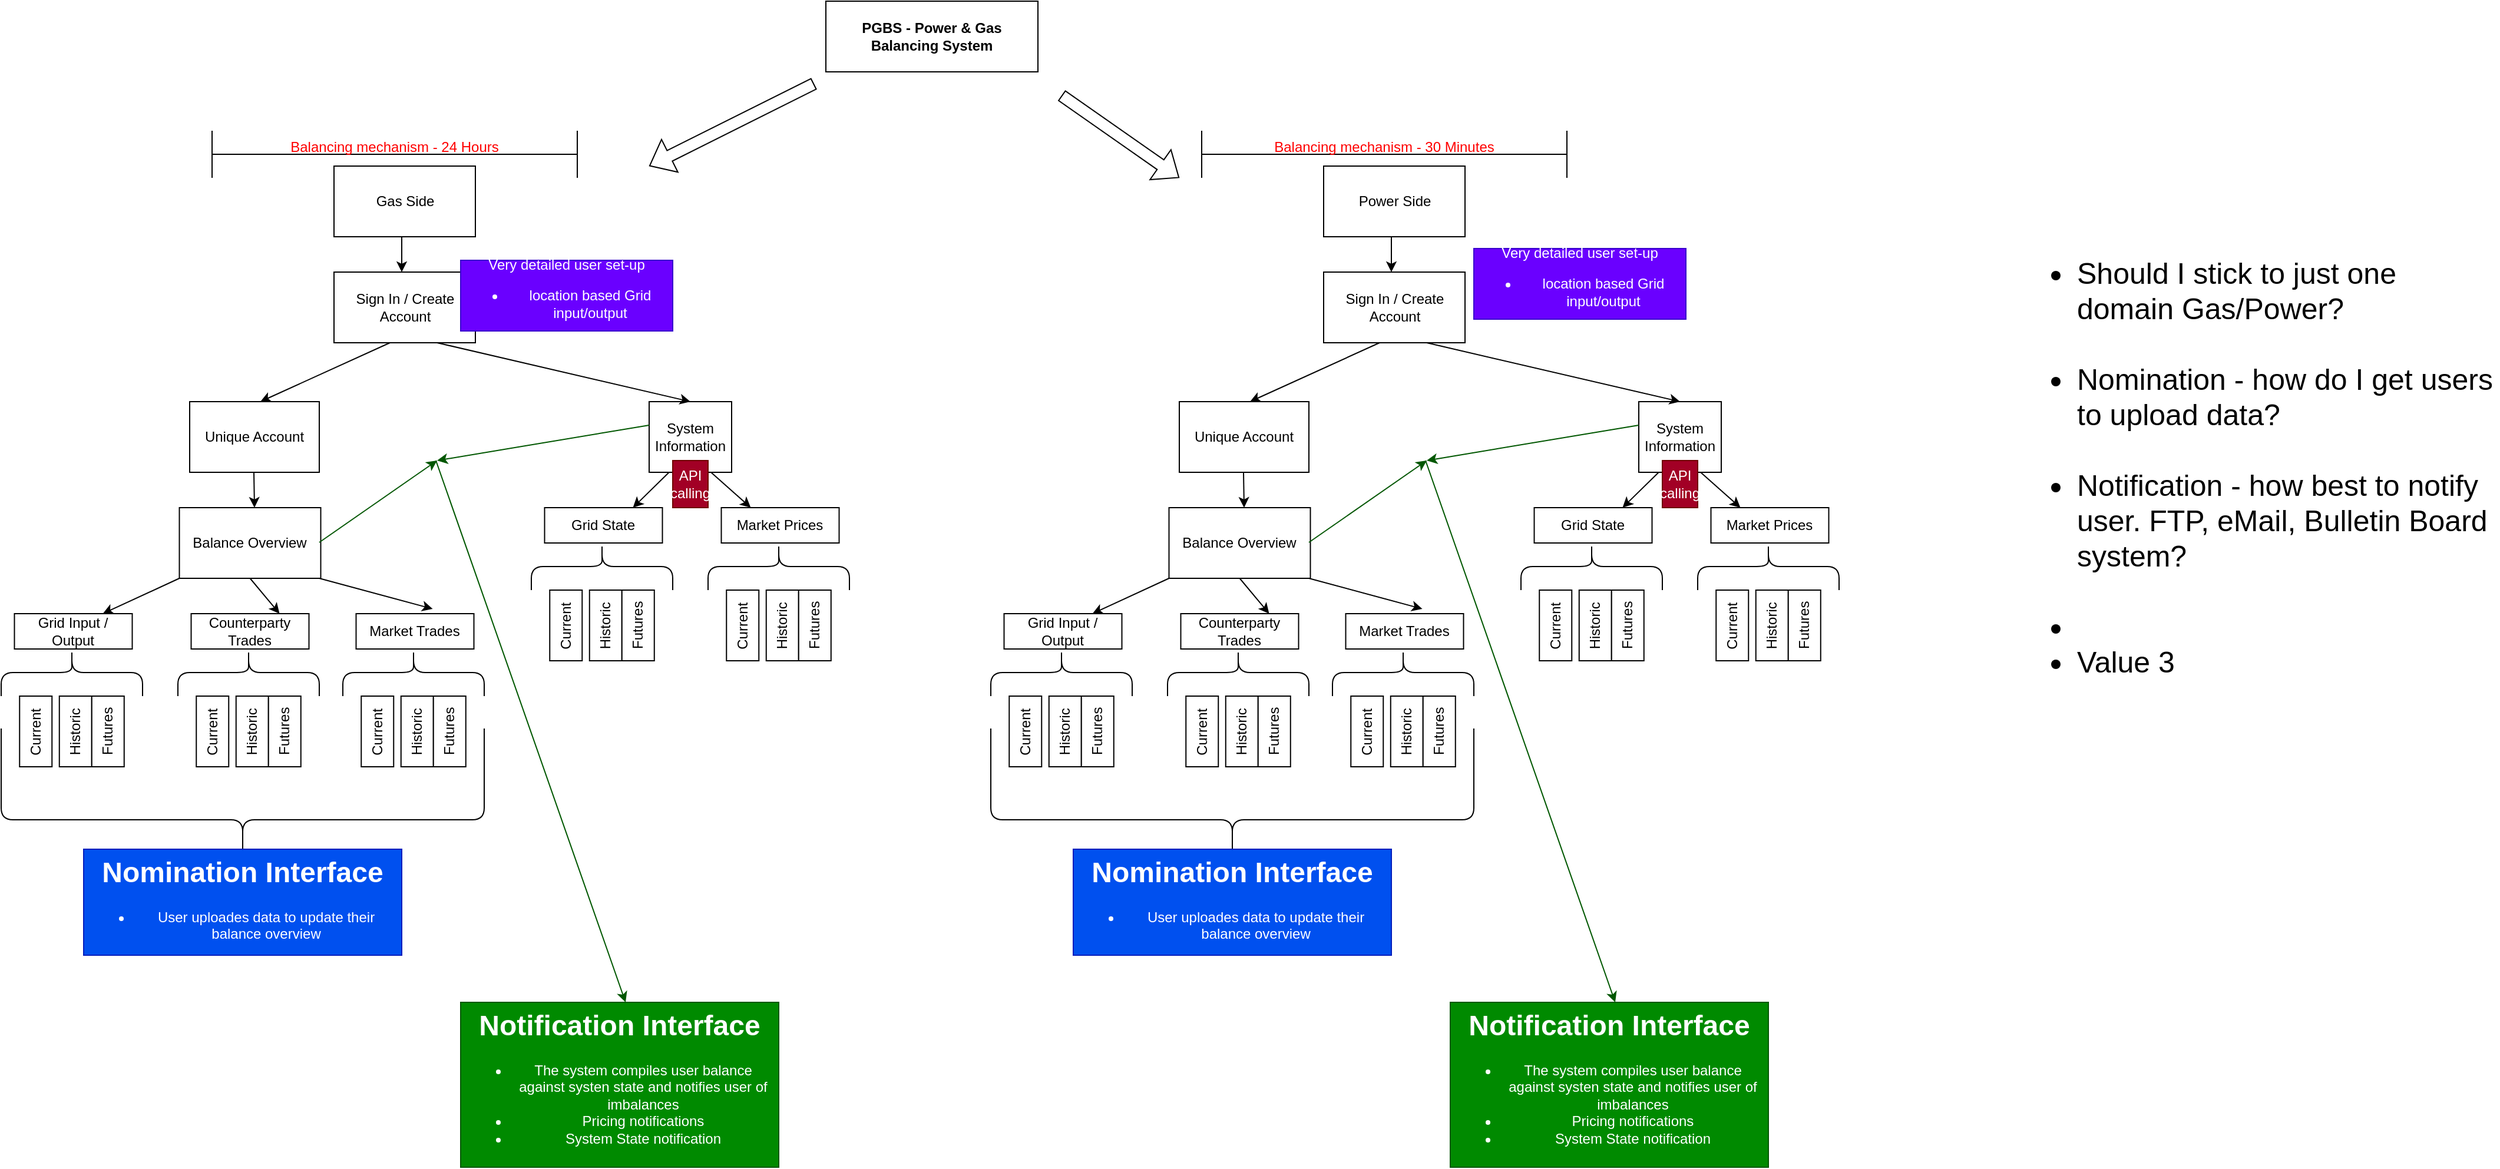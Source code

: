 <mxfile version="23.1.5" type="device">
  <diagram name="Page-1" id="bvBqd4YiS44uZ-rKz8OZ">
    <mxGraphModel dx="2666" dy="1069" grid="1" gridSize="10" guides="1" tooltips="1" connect="1" arrows="1" fold="1" page="1" pageScale="1" pageWidth="827" pageHeight="1169" math="0" shadow="0">
      <root>
        <mxCell id="0" />
        <mxCell id="1" parent="0" />
        <mxCell id="pTTNuhvIKUyOt209v0Gt-5" value="&lt;b&gt;PGBS - Power &amp;amp; Gas Balancing System&lt;/b&gt;" style="rounded=0;whiteSpace=wrap;html=1;" vertex="1" parent="1">
          <mxGeometry x="730" y="10" width="180" height="60" as="geometry" />
        </mxCell>
        <mxCell id="pTTNuhvIKUyOt209v0Gt-120" value="" style="group" vertex="1" connectable="0" parent="1">
          <mxGeometry x="30" y="200" width="720" height="800" as="geometry" />
        </mxCell>
        <mxCell id="pTTNuhvIKUyOt209v0Gt-12" value="" style="group" vertex="1" connectable="0" parent="pTTNuhvIKUyOt209v0Gt-120">
          <mxGeometry x="160" y="100" width="110" height="110" as="geometry" />
        </mxCell>
        <mxCell id="pTTNuhvIKUyOt209v0Gt-3" value="Unique Account" style="rounded=0;whiteSpace=wrap;html=1;" vertex="1" parent="pTTNuhvIKUyOt209v0Gt-12">
          <mxGeometry y="50" width="110" height="60" as="geometry" />
        </mxCell>
        <mxCell id="pTTNuhvIKUyOt209v0Gt-96" value="" style="endArrow=classic;html=1;rounded=0;" edge="1" parent="pTTNuhvIKUyOt209v0Gt-120">
          <mxGeometry width="50" height="50" relative="1" as="geometry">
            <mxPoint x="214.5" y="210" as="sourcePoint" />
            <mxPoint x="215" y="240" as="targetPoint" />
          </mxGeometry>
        </mxCell>
        <mxCell id="pTTNuhvIKUyOt209v0Gt-98" value="" style="group" vertex="1" connectable="0" parent="pTTNuhvIKUyOt209v0Gt-120">
          <mxGeometry y="240" width="410" height="220" as="geometry" />
        </mxCell>
        <mxCell id="pTTNuhvIKUyOt209v0Gt-8" value="Balance Overview" style="rounded=0;whiteSpace=wrap;html=1;" vertex="1" parent="pTTNuhvIKUyOt209v0Gt-98">
          <mxGeometry x="151.25" width="120" height="60" as="geometry" />
        </mxCell>
        <mxCell id="pTTNuhvIKUyOt209v0Gt-67" value="" style="group" vertex="1" connectable="0" parent="pTTNuhvIKUyOt209v0Gt-98">
          <mxGeometry y="90" width="120" height="130" as="geometry" />
        </mxCell>
        <mxCell id="pTTNuhvIKUyOt209v0Gt-68" value="Grid Input / Output" style="rounded=0;whiteSpace=wrap;html=1;" vertex="1" parent="pTTNuhvIKUyOt209v0Gt-67">
          <mxGeometry x="11.25" width="100" height="30" as="geometry" />
        </mxCell>
        <mxCell id="pTTNuhvIKUyOt209v0Gt-69" value="Current" style="rounded=0;whiteSpace=wrap;html=1;horizontal=0;" vertex="1" parent="pTTNuhvIKUyOt209v0Gt-67">
          <mxGeometry x="15.63" y="70" width="27.5" height="60" as="geometry" />
        </mxCell>
        <mxCell id="pTTNuhvIKUyOt209v0Gt-70" value="" style="shape=curlyBracket;whiteSpace=wrap;html=1;rounded=1;labelPosition=left;verticalLabelPosition=middle;align=right;verticalAlign=middle;rotation=90;" vertex="1" parent="pTTNuhvIKUyOt209v0Gt-67">
          <mxGeometry x="40" y="-10" width="40" height="120" as="geometry" />
        </mxCell>
        <mxCell id="pTTNuhvIKUyOt209v0Gt-71" value="Historic" style="rounded=0;whiteSpace=wrap;html=1;horizontal=0;" vertex="1" parent="pTTNuhvIKUyOt209v0Gt-67">
          <mxGeometry x="49.38" y="70" width="27.5" height="60" as="geometry" />
        </mxCell>
        <mxCell id="pTTNuhvIKUyOt209v0Gt-72" value="Futures" style="rounded=0;whiteSpace=wrap;html=1;horizontal=0;" vertex="1" parent="pTTNuhvIKUyOt209v0Gt-67">
          <mxGeometry x="76.88" y="70" width="27.5" height="60" as="geometry" />
        </mxCell>
        <mxCell id="pTTNuhvIKUyOt209v0Gt-74" value="" style="group" vertex="1" connectable="0" parent="pTTNuhvIKUyOt209v0Gt-98">
          <mxGeometry x="290" y="90" width="120" height="130" as="geometry" />
        </mxCell>
        <mxCell id="pTTNuhvIKUyOt209v0Gt-75" value="Market Trades" style="rounded=0;whiteSpace=wrap;html=1;" vertex="1" parent="pTTNuhvIKUyOt209v0Gt-74">
          <mxGeometry x="11.25" width="100" height="30" as="geometry" />
        </mxCell>
        <mxCell id="pTTNuhvIKUyOt209v0Gt-76" value="Current" style="rounded=0;whiteSpace=wrap;html=1;horizontal=0;" vertex="1" parent="pTTNuhvIKUyOt209v0Gt-74">
          <mxGeometry x="15.63" y="70" width="27.5" height="60" as="geometry" />
        </mxCell>
        <mxCell id="pTTNuhvIKUyOt209v0Gt-77" value="" style="shape=curlyBracket;whiteSpace=wrap;html=1;rounded=1;labelPosition=left;verticalLabelPosition=middle;align=right;verticalAlign=middle;rotation=90;" vertex="1" parent="pTTNuhvIKUyOt209v0Gt-74">
          <mxGeometry x="40" y="-10" width="40" height="120" as="geometry" />
        </mxCell>
        <mxCell id="pTTNuhvIKUyOt209v0Gt-78" value="Historic" style="rounded=0;whiteSpace=wrap;html=1;horizontal=0;" vertex="1" parent="pTTNuhvIKUyOt209v0Gt-74">
          <mxGeometry x="49.38" y="70" width="27.5" height="60" as="geometry" />
        </mxCell>
        <mxCell id="pTTNuhvIKUyOt209v0Gt-79" value="Futures" style="rounded=0;whiteSpace=wrap;html=1;horizontal=0;" vertex="1" parent="pTTNuhvIKUyOt209v0Gt-74">
          <mxGeometry x="76.88" y="70" width="27.5" height="60" as="geometry" />
        </mxCell>
        <mxCell id="pTTNuhvIKUyOt209v0Gt-81" value="" style="group" vertex="1" connectable="0" parent="pTTNuhvIKUyOt209v0Gt-98">
          <mxGeometry x="150" y="90" width="120" height="130" as="geometry" />
        </mxCell>
        <mxCell id="pTTNuhvIKUyOt209v0Gt-82" value="Counterparty Trades" style="rounded=0;whiteSpace=wrap;html=1;" vertex="1" parent="pTTNuhvIKUyOt209v0Gt-81">
          <mxGeometry x="11.25" width="100" height="30" as="geometry" />
        </mxCell>
        <mxCell id="pTTNuhvIKUyOt209v0Gt-83" value="Current" style="rounded=0;whiteSpace=wrap;html=1;horizontal=0;" vertex="1" parent="pTTNuhvIKUyOt209v0Gt-81">
          <mxGeometry x="15.63" y="70" width="27.5" height="60" as="geometry" />
        </mxCell>
        <mxCell id="pTTNuhvIKUyOt209v0Gt-84" value="" style="shape=curlyBracket;whiteSpace=wrap;html=1;rounded=1;labelPosition=left;verticalLabelPosition=middle;align=right;verticalAlign=middle;rotation=90;" vertex="1" parent="pTTNuhvIKUyOt209v0Gt-81">
          <mxGeometry x="40" y="-10" width="40" height="120" as="geometry" />
        </mxCell>
        <mxCell id="pTTNuhvIKUyOt209v0Gt-85" value="Historic" style="rounded=0;whiteSpace=wrap;html=1;horizontal=0;" vertex="1" parent="pTTNuhvIKUyOt209v0Gt-81">
          <mxGeometry x="49.38" y="70" width="27.5" height="60" as="geometry" />
        </mxCell>
        <mxCell id="pTTNuhvIKUyOt209v0Gt-86" value="Futures" style="rounded=0;whiteSpace=wrap;html=1;horizontal=0;" vertex="1" parent="pTTNuhvIKUyOt209v0Gt-81">
          <mxGeometry x="76.88" y="70" width="27.5" height="60" as="geometry" />
        </mxCell>
        <mxCell id="pTTNuhvIKUyOt209v0Gt-87" value="" style="endArrow=classic;html=1;rounded=0;entryX=0.75;entryY=0;entryDx=0;entryDy=0;exitX=0.5;exitY=1;exitDx=0;exitDy=0;" edge="1" parent="pTTNuhvIKUyOt209v0Gt-98" target="pTTNuhvIKUyOt209v0Gt-82" source="pTTNuhvIKUyOt209v0Gt-8">
          <mxGeometry width="50" height="50" relative="1" as="geometry">
            <mxPoint x="316.88" y="60" as="sourcePoint" />
            <mxPoint x="276.88" y="110" as="targetPoint" />
          </mxGeometry>
        </mxCell>
        <mxCell id="pTTNuhvIKUyOt209v0Gt-80" value="" style="endArrow=classic;html=1;rounded=0;entryX=0.75;entryY=0;entryDx=0;entryDy=0;exitX=0.833;exitY=1.067;exitDx=0;exitDy=0;exitPerimeter=0;" edge="1" parent="pTTNuhvIKUyOt209v0Gt-98">
          <mxGeometry width="50" height="50" relative="1" as="geometry">
            <mxPoint x="270.0" y="60" as="sourcePoint" />
            <mxPoint x="366.29" y="85.98" as="targetPoint" />
          </mxGeometry>
        </mxCell>
        <mxCell id="pTTNuhvIKUyOt209v0Gt-73" value="" style="endArrow=classic;html=1;rounded=0;entryX=0.75;entryY=0;entryDx=0;entryDy=0;exitX=0;exitY=1;exitDx=0;exitDy=0;" edge="1" parent="pTTNuhvIKUyOt209v0Gt-98" target="pTTNuhvIKUyOt209v0Gt-68" source="pTTNuhvIKUyOt209v0Gt-8">
          <mxGeometry width="50" height="50" relative="1" as="geometry">
            <mxPoint x="116.88" y="60" as="sourcePoint" />
            <mxPoint x="76.88" y="110" as="targetPoint" />
          </mxGeometry>
        </mxCell>
        <mxCell id="pTTNuhvIKUyOt209v0Gt-94" value="" style="endArrow=classic;html=1;rounded=0;fillColor=#008a00;strokeColor=#005700;" edge="1" parent="pTTNuhvIKUyOt209v0Gt-98">
          <mxGeometry width="50" height="50" relative="1" as="geometry">
            <mxPoint x="270" y="29.5" as="sourcePoint" />
            <mxPoint x="370" y="-40" as="targetPoint" />
          </mxGeometry>
        </mxCell>
        <mxCell id="pTTNuhvIKUyOt209v0Gt-101" value="" style="group" vertex="1" connectable="0" parent="pTTNuhvIKUyOt209v0Gt-120">
          <mxGeometry x="450" y="150" width="270" height="220" as="geometry" />
        </mxCell>
        <mxCell id="pTTNuhvIKUyOt209v0Gt-14" value="System Information" style="rounded=0;whiteSpace=wrap;html=1;" vertex="1" parent="pTTNuhvIKUyOt209v0Gt-101">
          <mxGeometry x="100" width="70" height="60" as="geometry" />
        </mxCell>
        <mxCell id="pTTNuhvIKUyOt209v0Gt-41" value="" style="group" vertex="1" connectable="0" parent="pTTNuhvIKUyOt209v0Gt-101">
          <mxGeometry x="150" y="90" width="120" height="130" as="geometry" />
        </mxCell>
        <mxCell id="pTTNuhvIKUyOt209v0Gt-18" value="Market Prices" style="rounded=0;whiteSpace=wrap;html=1;" vertex="1" parent="pTTNuhvIKUyOt209v0Gt-41">
          <mxGeometry x="11.25" width="100" height="30" as="geometry" />
        </mxCell>
        <mxCell id="pTTNuhvIKUyOt209v0Gt-20" value="Current" style="rounded=0;whiteSpace=wrap;html=1;horizontal=0;" vertex="1" parent="pTTNuhvIKUyOt209v0Gt-41">
          <mxGeometry x="15.63" y="70" width="27.5" height="60" as="geometry" />
        </mxCell>
        <mxCell id="pTTNuhvIKUyOt209v0Gt-35" value="" style="shape=curlyBracket;whiteSpace=wrap;html=1;rounded=1;labelPosition=left;verticalLabelPosition=middle;align=right;verticalAlign=middle;rotation=90;" vertex="1" parent="pTTNuhvIKUyOt209v0Gt-41">
          <mxGeometry x="40" y="-10" width="40" height="120" as="geometry" />
        </mxCell>
        <mxCell id="pTTNuhvIKUyOt209v0Gt-39" value="Historic" style="rounded=0;whiteSpace=wrap;html=1;horizontal=0;" vertex="1" parent="pTTNuhvIKUyOt209v0Gt-41">
          <mxGeometry x="49.38" y="70" width="27.5" height="60" as="geometry" />
        </mxCell>
        <mxCell id="pTTNuhvIKUyOt209v0Gt-40" value="Futures" style="rounded=0;whiteSpace=wrap;html=1;horizontal=0;" vertex="1" parent="pTTNuhvIKUyOt209v0Gt-41">
          <mxGeometry x="76.88" y="70" width="27.5" height="60" as="geometry" />
        </mxCell>
        <mxCell id="pTTNuhvIKUyOt209v0Gt-42" value="" style="group" vertex="1" connectable="0" parent="pTTNuhvIKUyOt209v0Gt-101">
          <mxGeometry y="90" width="120" height="130" as="geometry" />
        </mxCell>
        <mxCell id="pTTNuhvIKUyOt209v0Gt-43" value="Grid State" style="rounded=0;whiteSpace=wrap;html=1;" vertex="1" parent="pTTNuhvIKUyOt209v0Gt-42">
          <mxGeometry x="11.25" width="100" height="30" as="geometry" />
        </mxCell>
        <mxCell id="pTTNuhvIKUyOt209v0Gt-44" value="Current" style="rounded=0;whiteSpace=wrap;html=1;horizontal=0;" vertex="1" parent="pTTNuhvIKUyOt209v0Gt-42">
          <mxGeometry x="15.63" y="70" width="27.5" height="60" as="geometry" />
        </mxCell>
        <mxCell id="pTTNuhvIKUyOt209v0Gt-45" value="" style="shape=curlyBracket;whiteSpace=wrap;html=1;rounded=1;labelPosition=left;verticalLabelPosition=middle;align=right;verticalAlign=middle;rotation=90;" vertex="1" parent="pTTNuhvIKUyOt209v0Gt-42">
          <mxGeometry x="40" y="-10" width="40" height="120" as="geometry" />
        </mxCell>
        <mxCell id="pTTNuhvIKUyOt209v0Gt-46" value="Historic" style="rounded=0;whiteSpace=wrap;html=1;horizontal=0;" vertex="1" parent="pTTNuhvIKUyOt209v0Gt-42">
          <mxGeometry x="49.38" y="70" width="27.5" height="60" as="geometry" />
        </mxCell>
        <mxCell id="pTTNuhvIKUyOt209v0Gt-47" value="Futures" style="rounded=0;whiteSpace=wrap;html=1;horizontal=0;" vertex="1" parent="pTTNuhvIKUyOt209v0Gt-42">
          <mxGeometry x="76.88" y="70" width="27.5" height="60" as="geometry" />
        </mxCell>
        <mxCell id="pTTNuhvIKUyOt209v0Gt-48" value="" style="endArrow=classic;html=1;rounded=0;entryX=0.75;entryY=0;entryDx=0;entryDy=0;" edge="1" parent="pTTNuhvIKUyOt209v0Gt-42" target="pTTNuhvIKUyOt209v0Gt-43">
          <mxGeometry width="50" height="50" relative="1" as="geometry">
            <mxPoint x="116.88" y="-30" as="sourcePoint" />
            <mxPoint x="76.88" y="20" as="targetPoint" />
          </mxGeometry>
        </mxCell>
        <mxCell id="pTTNuhvIKUyOt209v0Gt-50" value="" style="endArrow=classic;html=1;rounded=0;entryX=0.25;entryY=0;entryDx=0;entryDy=0;exitX=0.75;exitY=1;exitDx=0;exitDy=0;" edge="1" parent="pTTNuhvIKUyOt209v0Gt-101" source="pTTNuhvIKUyOt209v0Gt-14" target="pTTNuhvIKUyOt209v0Gt-18">
          <mxGeometry width="50" height="50" relative="1" as="geometry">
            <mxPoint x="170" y="70" as="sourcePoint" />
            <mxPoint x="113" y="90" as="targetPoint" />
          </mxGeometry>
        </mxCell>
        <mxCell id="pTTNuhvIKUyOt209v0Gt-95" value="" style="endArrow=classic;html=1;rounded=0;fillColor=#008a00;strokeColor=#005700;" edge="1" parent="pTTNuhvIKUyOt209v0Gt-101">
          <mxGeometry width="50" height="50" relative="1" as="geometry">
            <mxPoint x="100" y="20" as="sourcePoint" />
            <mxPoint x="-80" y="50" as="targetPoint" />
          </mxGeometry>
        </mxCell>
        <mxCell id="pTTNuhvIKUyOt209v0Gt-178" value="API calling" style="text;html=1;align=center;verticalAlign=middle;whiteSpace=wrap;rounded=0;fillColor=#a20025;fontColor=#ffffff;strokeColor=#6F0000;" vertex="1" parent="pTTNuhvIKUyOt209v0Gt-101">
          <mxGeometry x="120" y="50" width="30" height="40" as="geometry" />
        </mxCell>
        <mxCell id="pTTNuhvIKUyOt209v0Gt-108" value="" style="endArrow=classic;html=1;rounded=0;" edge="1" parent="pTTNuhvIKUyOt209v0Gt-120">
          <mxGeometry width="50" height="50" relative="1" as="geometry">
            <mxPoint x="330" y="100" as="sourcePoint" />
            <mxPoint x="220" y="150" as="targetPoint" />
          </mxGeometry>
        </mxCell>
        <mxCell id="pTTNuhvIKUyOt209v0Gt-109" value="" style="endArrow=classic;html=1;rounded=0;entryX=0.5;entryY=0;entryDx=0;entryDy=0;" edge="1" parent="pTTNuhvIKUyOt209v0Gt-120" target="pTTNuhvIKUyOt209v0Gt-14">
          <mxGeometry width="50" height="50" relative="1" as="geometry">
            <mxPoint x="370" y="100" as="sourcePoint" />
            <mxPoint x="260" y="150" as="targetPoint" />
          </mxGeometry>
        </mxCell>
        <mxCell id="pTTNuhvIKUyOt209v0Gt-111" value="" style="endArrow=classic;html=1;rounded=0;fillColor=#008a00;strokeColor=#005700;" edge="1" parent="pTTNuhvIKUyOt209v0Gt-120">
          <mxGeometry width="50" height="50" relative="1" as="geometry">
            <mxPoint x="369" y="200" as="sourcePoint" />
            <mxPoint x="530" y="660" as="targetPoint" />
          </mxGeometry>
        </mxCell>
        <mxCell id="pTTNuhvIKUyOt209v0Gt-116" value="" style="shape=curlyBracket;whiteSpace=wrap;html=1;rounded=1;labelPosition=left;verticalLabelPosition=middle;align=right;verticalAlign=middle;rotation=-90;size=0.5;" vertex="1" parent="pTTNuhvIKUyOt209v0Gt-120">
          <mxGeometry x="127.5" y="300" width="155" height="410" as="geometry" />
        </mxCell>
        <mxCell id="pTTNuhvIKUyOt209v0Gt-118" value="&lt;h1&gt;Nomination Interface&lt;/h1&gt;&lt;p&gt;&lt;/p&gt;&lt;ul&gt;&lt;li&gt;User uploades data to update their balance overview&lt;/li&gt;&lt;/ul&gt;&lt;p&gt;&lt;/p&gt;" style="text;html=1;spacing=5;spacingTop=-20;whiteSpace=wrap;overflow=hidden;rounded=0;align=center;fillColor=#0050ef;fontColor=#ffffff;strokeColor=#001DBC;" vertex="1" parent="pTTNuhvIKUyOt209v0Gt-120">
          <mxGeometry x="70" y="530" width="270" height="90" as="geometry" />
        </mxCell>
        <mxCell id="pTTNuhvIKUyOt209v0Gt-119" value="&lt;h1&gt;Notification Interface&lt;/h1&gt;&lt;p&gt;&lt;/p&gt;&lt;ul&gt;&lt;li&gt;The system compiles user balance against systen state and notifies user of imbalances&lt;/li&gt;&lt;li&gt;Pricing notifications&lt;/li&gt;&lt;li&gt;System State notification&lt;/li&gt;&lt;/ul&gt;&lt;p&gt;&lt;/p&gt;" style="text;html=1;spacing=5;spacingTop=-20;whiteSpace=wrap;overflow=hidden;rounded=0;align=center;fillColor=#008a00;fontColor=#ffffff;strokeColor=#005700;" vertex="1" parent="pTTNuhvIKUyOt209v0Gt-120">
          <mxGeometry x="390" y="660" width="270" height="140" as="geometry" />
        </mxCell>
        <mxCell id="pTTNuhvIKUyOt209v0Gt-102" value="Sign In / Create Account" style="rounded=0;whiteSpace=wrap;html=1;" vertex="1" parent="pTTNuhvIKUyOt209v0Gt-120">
          <mxGeometry x="282.5" y="40" width="120" height="60" as="geometry" />
        </mxCell>
        <mxCell id="pTTNuhvIKUyOt209v0Gt-103" value="Gas Side" style="rounded=0;whiteSpace=wrap;html=1;" vertex="1" parent="pTTNuhvIKUyOt209v0Gt-120">
          <mxGeometry x="282.5" y="-50" width="120" height="60" as="geometry" />
        </mxCell>
        <mxCell id="pTTNuhvIKUyOt209v0Gt-16" value="Balancing mechanism - 24 Hours" style="shape=crossbar;whiteSpace=wrap;html=1;rounded=1;verticalAlign=top;fontColor=#FF0000;" vertex="1" parent="pTTNuhvIKUyOt209v0Gt-120">
          <mxGeometry x="179" y="-80" width="310" height="40" as="geometry" />
        </mxCell>
        <mxCell id="pTTNuhvIKUyOt209v0Gt-121" value="" style="endArrow=classic;html=1;rounded=0;" edge="1" parent="pTTNuhvIKUyOt209v0Gt-120">
          <mxGeometry width="50" height="50" relative="1" as="geometry">
            <mxPoint x="340" y="10" as="sourcePoint" />
            <mxPoint x="340" y="40" as="targetPoint" />
          </mxGeometry>
        </mxCell>
        <mxCell id="pTTNuhvIKUyOt209v0Gt-181" value="Very detailed user set-up&lt;br&gt;&lt;ul&gt;&lt;li&gt;location based Grid input/output&lt;/li&gt;&lt;/ul&gt;" style="text;html=1;align=center;verticalAlign=middle;whiteSpace=wrap;rounded=0;fillColor=#6a00ff;fontColor=#ffffff;strokeColor=#3700CC;" vertex="1" parent="pTTNuhvIKUyOt209v0Gt-120">
          <mxGeometry x="390" y="30" width="180" height="60" as="geometry" />
        </mxCell>
        <mxCell id="pTTNuhvIKUyOt209v0Gt-182" value="" style="group" vertex="1" connectable="0" parent="1">
          <mxGeometry x="870" y="200" width="720" height="800" as="geometry" />
        </mxCell>
        <mxCell id="pTTNuhvIKUyOt209v0Gt-183" value="" style="group" vertex="1" connectable="0" parent="pTTNuhvIKUyOt209v0Gt-182">
          <mxGeometry x="160" y="100" width="110" height="110" as="geometry" />
        </mxCell>
        <mxCell id="pTTNuhvIKUyOt209v0Gt-184" value="Unique Account" style="rounded=0;whiteSpace=wrap;html=1;" vertex="1" parent="pTTNuhvIKUyOt209v0Gt-183">
          <mxGeometry y="50" width="110" height="60" as="geometry" />
        </mxCell>
        <mxCell id="pTTNuhvIKUyOt209v0Gt-185" value="" style="endArrow=classic;html=1;rounded=0;" edge="1" parent="pTTNuhvIKUyOt209v0Gt-182">
          <mxGeometry width="50" height="50" relative="1" as="geometry">
            <mxPoint x="214.5" y="210" as="sourcePoint" />
            <mxPoint x="215" y="240" as="targetPoint" />
          </mxGeometry>
        </mxCell>
        <mxCell id="pTTNuhvIKUyOt209v0Gt-186" value="" style="group" vertex="1" connectable="0" parent="pTTNuhvIKUyOt209v0Gt-182">
          <mxGeometry y="240" width="410" height="220" as="geometry" />
        </mxCell>
        <mxCell id="pTTNuhvIKUyOt209v0Gt-187" value="Balance Overview" style="rounded=0;whiteSpace=wrap;html=1;" vertex="1" parent="pTTNuhvIKUyOt209v0Gt-186">
          <mxGeometry x="151.25" width="120" height="60" as="geometry" />
        </mxCell>
        <mxCell id="pTTNuhvIKUyOt209v0Gt-188" value="" style="group" vertex="1" connectable="0" parent="pTTNuhvIKUyOt209v0Gt-186">
          <mxGeometry y="90" width="120" height="130" as="geometry" />
        </mxCell>
        <mxCell id="pTTNuhvIKUyOt209v0Gt-189" value="Grid Input / Output" style="rounded=0;whiteSpace=wrap;html=1;" vertex="1" parent="pTTNuhvIKUyOt209v0Gt-188">
          <mxGeometry x="11.25" width="100" height="30" as="geometry" />
        </mxCell>
        <mxCell id="pTTNuhvIKUyOt209v0Gt-190" value="Current" style="rounded=0;whiteSpace=wrap;html=1;horizontal=0;" vertex="1" parent="pTTNuhvIKUyOt209v0Gt-188">
          <mxGeometry x="15.63" y="70" width="27.5" height="60" as="geometry" />
        </mxCell>
        <mxCell id="pTTNuhvIKUyOt209v0Gt-191" value="" style="shape=curlyBracket;whiteSpace=wrap;html=1;rounded=1;labelPosition=left;verticalLabelPosition=middle;align=right;verticalAlign=middle;rotation=90;" vertex="1" parent="pTTNuhvIKUyOt209v0Gt-188">
          <mxGeometry x="40" y="-10" width="40" height="120" as="geometry" />
        </mxCell>
        <mxCell id="pTTNuhvIKUyOt209v0Gt-192" value="Historic" style="rounded=0;whiteSpace=wrap;html=1;horizontal=0;" vertex="1" parent="pTTNuhvIKUyOt209v0Gt-188">
          <mxGeometry x="49.38" y="70" width="27.5" height="60" as="geometry" />
        </mxCell>
        <mxCell id="pTTNuhvIKUyOt209v0Gt-193" value="Futures" style="rounded=0;whiteSpace=wrap;html=1;horizontal=0;" vertex="1" parent="pTTNuhvIKUyOt209v0Gt-188">
          <mxGeometry x="76.88" y="70" width="27.5" height="60" as="geometry" />
        </mxCell>
        <mxCell id="pTTNuhvIKUyOt209v0Gt-194" value="" style="group" vertex="1" connectable="0" parent="pTTNuhvIKUyOt209v0Gt-186">
          <mxGeometry x="290" y="90" width="120" height="130" as="geometry" />
        </mxCell>
        <mxCell id="pTTNuhvIKUyOt209v0Gt-195" value="Market Trades" style="rounded=0;whiteSpace=wrap;html=1;" vertex="1" parent="pTTNuhvIKUyOt209v0Gt-194">
          <mxGeometry x="11.25" width="100" height="30" as="geometry" />
        </mxCell>
        <mxCell id="pTTNuhvIKUyOt209v0Gt-196" value="Current" style="rounded=0;whiteSpace=wrap;html=1;horizontal=0;" vertex="1" parent="pTTNuhvIKUyOt209v0Gt-194">
          <mxGeometry x="15.63" y="70" width="27.5" height="60" as="geometry" />
        </mxCell>
        <mxCell id="pTTNuhvIKUyOt209v0Gt-197" value="" style="shape=curlyBracket;whiteSpace=wrap;html=1;rounded=1;labelPosition=left;verticalLabelPosition=middle;align=right;verticalAlign=middle;rotation=90;" vertex="1" parent="pTTNuhvIKUyOt209v0Gt-194">
          <mxGeometry x="40" y="-10" width="40" height="120" as="geometry" />
        </mxCell>
        <mxCell id="pTTNuhvIKUyOt209v0Gt-198" value="Historic" style="rounded=0;whiteSpace=wrap;html=1;horizontal=0;" vertex="1" parent="pTTNuhvIKUyOt209v0Gt-194">
          <mxGeometry x="49.38" y="70" width="27.5" height="60" as="geometry" />
        </mxCell>
        <mxCell id="pTTNuhvIKUyOt209v0Gt-199" value="Futures" style="rounded=0;whiteSpace=wrap;html=1;horizontal=0;" vertex="1" parent="pTTNuhvIKUyOt209v0Gt-194">
          <mxGeometry x="76.88" y="70" width="27.5" height="60" as="geometry" />
        </mxCell>
        <mxCell id="pTTNuhvIKUyOt209v0Gt-200" value="" style="group" vertex="1" connectable="0" parent="pTTNuhvIKUyOt209v0Gt-186">
          <mxGeometry x="150" y="90" width="120" height="130" as="geometry" />
        </mxCell>
        <mxCell id="pTTNuhvIKUyOt209v0Gt-201" value="Counterparty Trades" style="rounded=0;whiteSpace=wrap;html=1;" vertex="1" parent="pTTNuhvIKUyOt209v0Gt-200">
          <mxGeometry x="11.25" width="100" height="30" as="geometry" />
        </mxCell>
        <mxCell id="pTTNuhvIKUyOt209v0Gt-202" value="Current" style="rounded=0;whiteSpace=wrap;html=1;horizontal=0;" vertex="1" parent="pTTNuhvIKUyOt209v0Gt-200">
          <mxGeometry x="15.63" y="70" width="27.5" height="60" as="geometry" />
        </mxCell>
        <mxCell id="pTTNuhvIKUyOt209v0Gt-203" value="" style="shape=curlyBracket;whiteSpace=wrap;html=1;rounded=1;labelPosition=left;verticalLabelPosition=middle;align=right;verticalAlign=middle;rotation=90;" vertex="1" parent="pTTNuhvIKUyOt209v0Gt-200">
          <mxGeometry x="40" y="-10" width="40" height="120" as="geometry" />
        </mxCell>
        <mxCell id="pTTNuhvIKUyOt209v0Gt-204" value="Historic" style="rounded=0;whiteSpace=wrap;html=1;horizontal=0;" vertex="1" parent="pTTNuhvIKUyOt209v0Gt-200">
          <mxGeometry x="49.38" y="70" width="27.5" height="60" as="geometry" />
        </mxCell>
        <mxCell id="pTTNuhvIKUyOt209v0Gt-205" value="Futures" style="rounded=0;whiteSpace=wrap;html=1;horizontal=0;" vertex="1" parent="pTTNuhvIKUyOt209v0Gt-200">
          <mxGeometry x="76.88" y="70" width="27.5" height="60" as="geometry" />
        </mxCell>
        <mxCell id="pTTNuhvIKUyOt209v0Gt-206" value="" style="endArrow=classic;html=1;rounded=0;entryX=0.75;entryY=0;entryDx=0;entryDy=0;exitX=0.5;exitY=1;exitDx=0;exitDy=0;" edge="1" parent="pTTNuhvIKUyOt209v0Gt-186" source="pTTNuhvIKUyOt209v0Gt-187" target="pTTNuhvIKUyOt209v0Gt-201">
          <mxGeometry width="50" height="50" relative="1" as="geometry">
            <mxPoint x="316.88" y="60" as="sourcePoint" />
            <mxPoint x="276.88" y="110" as="targetPoint" />
          </mxGeometry>
        </mxCell>
        <mxCell id="pTTNuhvIKUyOt209v0Gt-207" value="" style="endArrow=classic;html=1;rounded=0;entryX=0.75;entryY=0;entryDx=0;entryDy=0;exitX=0.833;exitY=1.067;exitDx=0;exitDy=0;exitPerimeter=0;" edge="1" parent="pTTNuhvIKUyOt209v0Gt-186">
          <mxGeometry width="50" height="50" relative="1" as="geometry">
            <mxPoint x="270.0" y="60" as="sourcePoint" />
            <mxPoint x="366.29" y="85.98" as="targetPoint" />
          </mxGeometry>
        </mxCell>
        <mxCell id="pTTNuhvIKUyOt209v0Gt-208" value="" style="endArrow=classic;html=1;rounded=0;entryX=0.75;entryY=0;entryDx=0;entryDy=0;exitX=0;exitY=1;exitDx=0;exitDy=0;" edge="1" parent="pTTNuhvIKUyOt209v0Gt-186" source="pTTNuhvIKUyOt209v0Gt-187" target="pTTNuhvIKUyOt209v0Gt-189">
          <mxGeometry width="50" height="50" relative="1" as="geometry">
            <mxPoint x="116.88" y="60" as="sourcePoint" />
            <mxPoint x="76.88" y="110" as="targetPoint" />
          </mxGeometry>
        </mxCell>
        <mxCell id="pTTNuhvIKUyOt209v0Gt-209" value="" style="endArrow=classic;html=1;rounded=0;fillColor=#008a00;strokeColor=#005700;" edge="1" parent="pTTNuhvIKUyOt209v0Gt-186">
          <mxGeometry width="50" height="50" relative="1" as="geometry">
            <mxPoint x="270" y="29.5" as="sourcePoint" />
            <mxPoint x="370" y="-40" as="targetPoint" />
          </mxGeometry>
        </mxCell>
        <mxCell id="pTTNuhvIKUyOt209v0Gt-210" value="" style="group" vertex="1" connectable="0" parent="pTTNuhvIKUyOt209v0Gt-182">
          <mxGeometry x="450" y="150" width="270" height="220" as="geometry" />
        </mxCell>
        <mxCell id="pTTNuhvIKUyOt209v0Gt-211" value="System Information" style="rounded=0;whiteSpace=wrap;html=1;" vertex="1" parent="pTTNuhvIKUyOt209v0Gt-210">
          <mxGeometry x="100" width="70" height="60" as="geometry" />
        </mxCell>
        <mxCell id="pTTNuhvIKUyOt209v0Gt-212" value="" style="group" vertex="1" connectable="0" parent="pTTNuhvIKUyOt209v0Gt-210">
          <mxGeometry x="150" y="90" width="120" height="130" as="geometry" />
        </mxCell>
        <mxCell id="pTTNuhvIKUyOt209v0Gt-213" value="Market Prices" style="rounded=0;whiteSpace=wrap;html=1;" vertex="1" parent="pTTNuhvIKUyOt209v0Gt-212">
          <mxGeometry x="11.25" width="100" height="30" as="geometry" />
        </mxCell>
        <mxCell id="pTTNuhvIKUyOt209v0Gt-214" value="Current" style="rounded=0;whiteSpace=wrap;html=1;horizontal=0;" vertex="1" parent="pTTNuhvIKUyOt209v0Gt-212">
          <mxGeometry x="15.63" y="70" width="27.5" height="60" as="geometry" />
        </mxCell>
        <mxCell id="pTTNuhvIKUyOt209v0Gt-215" value="" style="shape=curlyBracket;whiteSpace=wrap;html=1;rounded=1;labelPosition=left;verticalLabelPosition=middle;align=right;verticalAlign=middle;rotation=90;" vertex="1" parent="pTTNuhvIKUyOt209v0Gt-212">
          <mxGeometry x="40" y="-10" width="40" height="120" as="geometry" />
        </mxCell>
        <mxCell id="pTTNuhvIKUyOt209v0Gt-216" value="Historic" style="rounded=0;whiteSpace=wrap;html=1;horizontal=0;" vertex="1" parent="pTTNuhvIKUyOt209v0Gt-212">
          <mxGeometry x="49.38" y="70" width="27.5" height="60" as="geometry" />
        </mxCell>
        <mxCell id="pTTNuhvIKUyOt209v0Gt-217" value="Futures" style="rounded=0;whiteSpace=wrap;html=1;horizontal=0;" vertex="1" parent="pTTNuhvIKUyOt209v0Gt-212">
          <mxGeometry x="76.88" y="70" width="27.5" height="60" as="geometry" />
        </mxCell>
        <mxCell id="pTTNuhvIKUyOt209v0Gt-218" value="" style="group" vertex="1" connectable="0" parent="pTTNuhvIKUyOt209v0Gt-210">
          <mxGeometry y="90" width="120" height="130" as="geometry" />
        </mxCell>
        <mxCell id="pTTNuhvIKUyOt209v0Gt-219" value="Grid State" style="rounded=0;whiteSpace=wrap;html=1;" vertex="1" parent="pTTNuhvIKUyOt209v0Gt-218">
          <mxGeometry x="11.25" width="100" height="30" as="geometry" />
        </mxCell>
        <mxCell id="pTTNuhvIKUyOt209v0Gt-220" value="Current" style="rounded=0;whiteSpace=wrap;html=1;horizontal=0;" vertex="1" parent="pTTNuhvIKUyOt209v0Gt-218">
          <mxGeometry x="15.63" y="70" width="27.5" height="60" as="geometry" />
        </mxCell>
        <mxCell id="pTTNuhvIKUyOt209v0Gt-221" value="" style="shape=curlyBracket;whiteSpace=wrap;html=1;rounded=1;labelPosition=left;verticalLabelPosition=middle;align=right;verticalAlign=middle;rotation=90;" vertex="1" parent="pTTNuhvIKUyOt209v0Gt-218">
          <mxGeometry x="40" y="-10" width="40" height="120" as="geometry" />
        </mxCell>
        <mxCell id="pTTNuhvIKUyOt209v0Gt-222" value="Historic" style="rounded=0;whiteSpace=wrap;html=1;horizontal=0;" vertex="1" parent="pTTNuhvIKUyOt209v0Gt-218">
          <mxGeometry x="49.38" y="70" width="27.5" height="60" as="geometry" />
        </mxCell>
        <mxCell id="pTTNuhvIKUyOt209v0Gt-223" value="Futures" style="rounded=0;whiteSpace=wrap;html=1;horizontal=0;" vertex="1" parent="pTTNuhvIKUyOt209v0Gt-218">
          <mxGeometry x="76.88" y="70" width="27.5" height="60" as="geometry" />
        </mxCell>
        <mxCell id="pTTNuhvIKUyOt209v0Gt-224" value="" style="endArrow=classic;html=1;rounded=0;entryX=0.75;entryY=0;entryDx=0;entryDy=0;" edge="1" parent="pTTNuhvIKUyOt209v0Gt-218" target="pTTNuhvIKUyOt209v0Gt-219">
          <mxGeometry width="50" height="50" relative="1" as="geometry">
            <mxPoint x="116.88" y="-30" as="sourcePoint" />
            <mxPoint x="76.88" y="20" as="targetPoint" />
          </mxGeometry>
        </mxCell>
        <mxCell id="pTTNuhvIKUyOt209v0Gt-225" value="" style="endArrow=classic;html=1;rounded=0;entryX=0.25;entryY=0;entryDx=0;entryDy=0;exitX=0.75;exitY=1;exitDx=0;exitDy=0;" edge="1" parent="pTTNuhvIKUyOt209v0Gt-210" source="pTTNuhvIKUyOt209v0Gt-211" target="pTTNuhvIKUyOt209v0Gt-213">
          <mxGeometry width="50" height="50" relative="1" as="geometry">
            <mxPoint x="170" y="70" as="sourcePoint" />
            <mxPoint x="113" y="90" as="targetPoint" />
          </mxGeometry>
        </mxCell>
        <mxCell id="pTTNuhvIKUyOt209v0Gt-226" value="" style="endArrow=classic;html=1;rounded=0;fillColor=#008a00;strokeColor=#005700;" edge="1" parent="pTTNuhvIKUyOt209v0Gt-210">
          <mxGeometry width="50" height="50" relative="1" as="geometry">
            <mxPoint x="100" y="20" as="sourcePoint" />
            <mxPoint x="-80" y="50" as="targetPoint" />
          </mxGeometry>
        </mxCell>
        <mxCell id="pTTNuhvIKUyOt209v0Gt-227" value="API calling" style="text;html=1;align=center;verticalAlign=middle;whiteSpace=wrap;rounded=0;fillColor=#a20025;fontColor=#ffffff;strokeColor=#6F0000;" vertex="1" parent="pTTNuhvIKUyOt209v0Gt-210">
          <mxGeometry x="120" y="50" width="30" height="40" as="geometry" />
        </mxCell>
        <mxCell id="pTTNuhvIKUyOt209v0Gt-228" value="" style="endArrow=classic;html=1;rounded=0;" edge="1" parent="pTTNuhvIKUyOt209v0Gt-182">
          <mxGeometry width="50" height="50" relative="1" as="geometry">
            <mxPoint x="330" y="100" as="sourcePoint" />
            <mxPoint x="220" y="150" as="targetPoint" />
          </mxGeometry>
        </mxCell>
        <mxCell id="pTTNuhvIKUyOt209v0Gt-229" value="" style="endArrow=classic;html=1;rounded=0;entryX=0.5;entryY=0;entryDx=0;entryDy=0;" edge="1" parent="pTTNuhvIKUyOt209v0Gt-182" target="pTTNuhvIKUyOt209v0Gt-211">
          <mxGeometry width="50" height="50" relative="1" as="geometry">
            <mxPoint x="370" y="100" as="sourcePoint" />
            <mxPoint x="260" y="150" as="targetPoint" />
          </mxGeometry>
        </mxCell>
        <mxCell id="pTTNuhvIKUyOt209v0Gt-230" value="" style="endArrow=classic;html=1;rounded=0;fillColor=#008a00;strokeColor=#005700;" edge="1" parent="pTTNuhvIKUyOt209v0Gt-182">
          <mxGeometry width="50" height="50" relative="1" as="geometry">
            <mxPoint x="369" y="200" as="sourcePoint" />
            <mxPoint x="530" y="660" as="targetPoint" />
          </mxGeometry>
        </mxCell>
        <mxCell id="pTTNuhvIKUyOt209v0Gt-231" value="" style="shape=curlyBracket;whiteSpace=wrap;html=1;rounded=1;labelPosition=left;verticalLabelPosition=middle;align=right;verticalAlign=middle;rotation=-90;size=0.5;" vertex="1" parent="pTTNuhvIKUyOt209v0Gt-182">
          <mxGeometry x="127.5" y="300" width="155" height="410" as="geometry" />
        </mxCell>
        <mxCell id="pTTNuhvIKUyOt209v0Gt-232" value="&lt;h1&gt;Nomination Interface&lt;/h1&gt;&lt;p&gt;&lt;/p&gt;&lt;ul&gt;&lt;li&gt;User uploades data to update their balance overview&lt;/li&gt;&lt;/ul&gt;&lt;p&gt;&lt;/p&gt;" style="text;html=1;spacing=5;spacingTop=-20;whiteSpace=wrap;overflow=hidden;rounded=0;align=center;fillColor=#0050ef;fontColor=#ffffff;strokeColor=#001DBC;" vertex="1" parent="pTTNuhvIKUyOt209v0Gt-182">
          <mxGeometry x="70" y="530" width="270" height="90" as="geometry" />
        </mxCell>
        <mxCell id="pTTNuhvIKUyOt209v0Gt-233" value="&lt;h1&gt;Notification Interface&lt;/h1&gt;&lt;p&gt;&lt;/p&gt;&lt;ul&gt;&lt;li&gt;The system compiles user balance against systen state and notifies user of imbalances&lt;/li&gt;&lt;li&gt;Pricing notifications&lt;/li&gt;&lt;li&gt;System State notification&lt;/li&gt;&lt;/ul&gt;&lt;p&gt;&lt;/p&gt;" style="text;html=1;spacing=5;spacingTop=-20;whiteSpace=wrap;overflow=hidden;rounded=0;align=center;fillColor=#008a00;fontColor=#ffffff;strokeColor=#005700;" vertex="1" parent="pTTNuhvIKUyOt209v0Gt-182">
          <mxGeometry x="390" y="660" width="270" height="140" as="geometry" />
        </mxCell>
        <mxCell id="pTTNuhvIKUyOt209v0Gt-234" value="Sign In / Create Account" style="rounded=0;whiteSpace=wrap;html=1;" vertex="1" parent="pTTNuhvIKUyOt209v0Gt-182">
          <mxGeometry x="282.5" y="40" width="120" height="60" as="geometry" />
        </mxCell>
        <mxCell id="pTTNuhvIKUyOt209v0Gt-235" value="Power Side" style="rounded=0;whiteSpace=wrap;html=1;" vertex="1" parent="pTTNuhvIKUyOt209v0Gt-182">
          <mxGeometry x="282.5" y="-50" width="120" height="60" as="geometry" />
        </mxCell>
        <mxCell id="pTTNuhvIKUyOt209v0Gt-236" value="Balancing mechanism - 30 Minutes&lt;div&gt;&lt;br&gt;&lt;/div&gt;" style="shape=crossbar;whiteSpace=wrap;html=1;rounded=1;verticalAlign=top;fontColor=#FF0000;" vertex="1" parent="pTTNuhvIKUyOt209v0Gt-182">
          <mxGeometry x="179" y="-80" width="310" height="40" as="geometry" />
        </mxCell>
        <mxCell id="pTTNuhvIKUyOt209v0Gt-237" value="" style="endArrow=classic;html=1;rounded=0;" edge="1" parent="pTTNuhvIKUyOt209v0Gt-182">
          <mxGeometry width="50" height="50" relative="1" as="geometry">
            <mxPoint x="340" y="10" as="sourcePoint" />
            <mxPoint x="340" y="40" as="targetPoint" />
          </mxGeometry>
        </mxCell>
        <mxCell id="pTTNuhvIKUyOt209v0Gt-243" value="Very detailed user set-up&lt;br&gt;&lt;ul&gt;&lt;li&gt;location based Grid input/output&lt;/li&gt;&lt;/ul&gt;" style="text;html=1;align=center;verticalAlign=middle;whiteSpace=wrap;rounded=0;fillColor=#6a00ff;fontColor=#ffffff;strokeColor=#3700CC;" vertex="1" parent="pTTNuhvIKUyOt209v0Gt-182">
          <mxGeometry x="410" y="20" width="180" height="60" as="geometry" />
        </mxCell>
        <mxCell id="pTTNuhvIKUyOt209v0Gt-239" value="" style="shape=flexArrow;endArrow=classic;html=1;rounded=0;" edge="1" parent="1">
          <mxGeometry width="50" height="50" relative="1" as="geometry">
            <mxPoint x="720" y="80" as="sourcePoint" />
            <mxPoint x="580" y="150" as="targetPoint" />
          </mxGeometry>
        </mxCell>
        <mxCell id="pTTNuhvIKUyOt209v0Gt-240" value="" style="shape=flexArrow;endArrow=classic;html=1;rounded=0;" edge="1" parent="1">
          <mxGeometry width="50" height="50" relative="1" as="geometry">
            <mxPoint x="930" y="90" as="sourcePoint" />
            <mxPoint x="1030" y="160" as="targetPoint" />
          </mxGeometry>
        </mxCell>
        <mxCell id="pTTNuhvIKUyOt209v0Gt-241" value="&lt;ul style=&quot;font-size: 25px;&quot;&gt;&lt;li style=&quot;font-size: 25px;&quot;&gt;Should I stick to just one domain Gas/Power?&lt;br&gt;&lt;br&gt;&lt;/li&gt;&lt;li style=&quot;font-size: 25px;&quot;&gt;Nomination - how do I get users to upload data?&lt;br&gt;&lt;br&gt;&lt;/li&gt;&lt;li style=&quot;font-size: 25px;&quot;&gt;Notification - how best to notify user. FTP, eMail, Bulletin Board system?&lt;br&gt;&lt;br&gt;&lt;/li&gt;&lt;li style=&quot;font-size: 25px;&quot;&gt;&lt;br&gt;&lt;/li&gt;&lt;li style=&quot;font-size: 25px;&quot;&gt;Value 3&lt;/li&gt;&lt;/ul&gt;" style="text;strokeColor=none;fillColor=none;html=1;whiteSpace=wrap;verticalAlign=middle;overflow=hidden;fontSize=25;" vertex="1" parent="1">
          <mxGeometry x="1750" y="110" width="400" height="590" as="geometry" />
        </mxCell>
      </root>
    </mxGraphModel>
  </diagram>
</mxfile>
